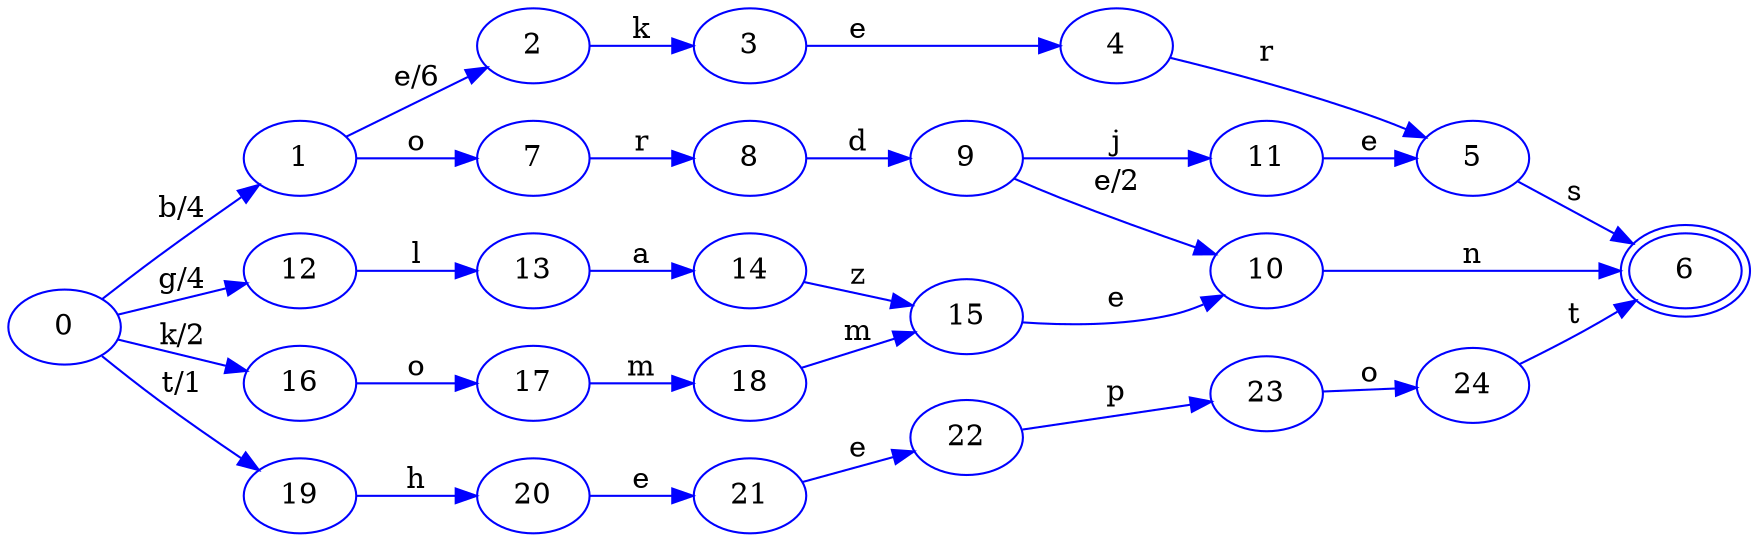 digraph automaton {
  labelloc="l";
  labeljust="l";
  rankdir="LR";

  0 -> 1 [label="b/4",color="blue"];
  1 -> 2 [label="e/6",color="blue"];
  2 -> 3 [label="k",color="blue"];
  3 -> 4 [label="e",color="blue"];
  4 -> 5 [label="r",color="blue"];
  5 -> 6 [label="s",color="blue"];

  1 -> 7 [label="o",color="blue"];
  7 -> 8 [label="r",color="blue"];
  8 -> 9 [label="d",color="blue"];
  9 -> 10 [label="e/2",color="blue"];
  10 -> 6 [label="n",color="blue"];

  9 -> 11 [label="j",color="blue"];
  11 -> 5 [label="e",color="blue"];

  0 -> 12 [label="g/4",color="blue"];
  12 -> 13 [label="l",color="blue"];
  13 -> 14 [label="a",color="blue"];
  14 -> 15 [label="z",color="blue"];
  15 -> 10 [label="e",color="blue"];

  0 -> 16 [label="k/2",color="blue"];
  16 -> 17 [label="o",color="blue"];
  17 -> 18 [label="m",color="blue"];
  18 -> 15 [label="m",color="blue"];

  0 -> 19 [label="t/1",color="blue"];
  19 -> 20 [label="h",color="blue"];
  20 -> 21 [label="e",color="blue"];
  21 -> 22 [label="e",color="blue"];
  22 -> 23 [label="p",color="blue"];
  23 -> 24 [label="o",color="blue"];
  24 -> 6 [label="t",color="blue"];

  0,1,2,3,4,5,6,7,8,9,10,11,12,13,14,15,16,17,18,19,20,21,22,23,24 [color="blue"];
  6 [peripheries=2];
}

